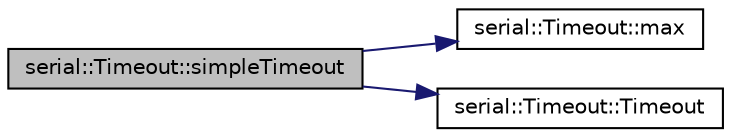 digraph "serial::Timeout::simpleTimeout"
{
 // LATEX_PDF_SIZE
  edge [fontname="Helvetica",fontsize="10",labelfontname="Helvetica",labelfontsize="10"];
  node [fontname="Helvetica",fontsize="10",shape=record];
  rankdir="LR";
  Node1 [label="serial::Timeout::simpleTimeout",height=0.2,width=0.4,color="black", fillcolor="grey75", style="filled", fontcolor="black",tooltip=" "];
  Node1 -> Node2 [color="midnightblue",fontsize="10",style="solid",fontname="Helvetica"];
  Node2 [label="serial::Timeout::max",height=0.2,width=0.4,color="black", fillcolor="white", style="filled",URL="$structserial_1_1_timeout.html#adc68e33d2f94bfa33ba1062c363b9151",tooltip=" "];
  Node1 -> Node3 [color="midnightblue",fontsize="10",style="solid",fontname="Helvetica"];
  Node3 [label="serial::Timeout::Timeout",height=0.2,width=0.4,color="black", fillcolor="white", style="filled",URL="$structserial_1_1_timeout.html#a1a454b17f5d653b8e1b04b3ec2fead59",tooltip=" "];
}
